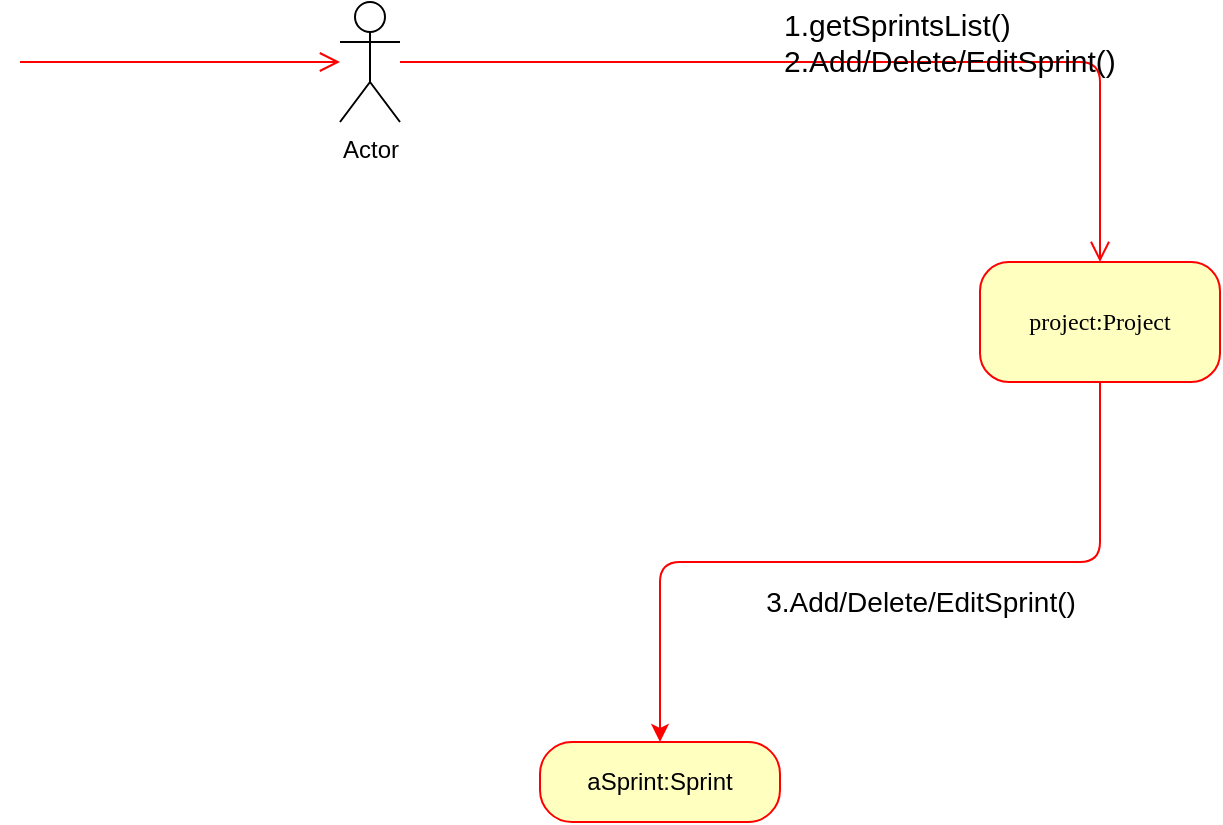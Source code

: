 <mxfile version="10.6.8" type="github"><diagram id="1B2ykMG7AER3rS5x6kKc" name="Page-1"><mxGraphModel dx="1394" dy="796" grid="1" gridSize="10" guides="1" tooltips="1" connect="1" arrows="1" fold="1" page="1" pageScale="1" pageWidth="827" pageHeight="1169" math="0" shadow="0"><root><mxCell id="0"/><mxCell id="1" parent="0"/><mxCell id="NRFfzxP8zl1mVaPn7Ifj-1" value="3.Add/Delete/EditSprint()" style="edgeStyle=orthogonalEdgeStyle;rounded=1;orthogonalLoop=1;jettySize=auto;html=1;exitX=0.5;exitY=1;exitDx=0;exitDy=0;strokeColor=#FF0000;fontSize=14;" edge="1" parent="1" source="NRFfzxP8zl1mVaPn7Ifj-2" target="NRFfzxP8zl1mVaPn7Ifj-9"><mxGeometry x="-0.1" y="20" relative="1" as="geometry"><mxPoint as="offset"/></mxGeometry></mxCell><mxCell id="NRFfzxP8zl1mVaPn7Ifj-2" value="project:Project" style="rounded=1;whiteSpace=wrap;html=1;arcSize=24;fillColor=#ffffc0;strokeColor=#ff0000;shadow=0;comic=0;labelBackgroundColor=none;fontFamily=Verdana;fontSize=12;fontColor=#000000;align=center;" vertex="1" parent="1"><mxGeometry x="640" y="250" width="120" height="60" as="geometry"/></mxCell><mxCell id="NRFfzxP8zl1mVaPn7Ifj-3" style="edgeStyle=orthogonalEdgeStyle;html=1;labelBackgroundColor=none;endArrow=open;endSize=8;strokeColor=#ff0000;fontFamily=Verdana;fontSize=12;align=left;" edge="1" parent="1"><mxGeometry relative="1" as="geometry"><mxPoint x="320" y="150" as="targetPoint"/><mxPoint x="160" y="150" as="sourcePoint"/></mxGeometry></mxCell><mxCell id="NRFfzxP8zl1mVaPn7Ifj-4" style="edgeStyle=orthogonalEdgeStyle;html=1;labelBackgroundColor=none;endArrow=open;endSize=8;strokeColor=#ff0000;fontFamily=Verdana;fontSize=12;align=left;" edge="1" parent="1" target="NRFfzxP8zl1mVaPn7Ifj-2"><mxGeometry relative="1" as="geometry"><Array as="points"><mxPoint x="360" y="150"/><mxPoint x="480" y="150"/></Array><mxPoint x="350" y="150" as="sourcePoint"/><mxPoint x="450" y="160" as="targetPoint"/></mxGeometry></mxCell><mxCell id="NRFfzxP8zl1mVaPn7Ifj-6" value="Actor" style="shape=umlActor;verticalLabelPosition=bottom;labelBackgroundColor=#ffffff;verticalAlign=top;html=1;outlineConnect=0;" vertex="1" parent="1"><mxGeometry x="320" y="120" width="30" height="60" as="geometry"/></mxCell><mxCell id="NRFfzxP8zl1mVaPn7Ifj-7" value="&lt;font style=&quot;font-size: 15px&quot;&gt;1.getSprintsList()&lt;br&gt;2.Add/Delete/EditSprint()&lt;br&gt;&lt;/font&gt;" style="text;html=1;resizable=0;points=[];autosize=1;align=left;verticalAlign=top;spacingTop=-4;fontSize=15;" vertex="1" parent="1"><mxGeometry x="540" y="120" width="180" height="40" as="geometry"/></mxCell><mxCell id="NRFfzxP8zl1mVaPn7Ifj-9" value="aSprint:Sprint" style="rounded=1;whiteSpace=wrap;html=1;arcSize=40;fontColor=#000000;fillColor=#ffffc0;strokeColor=#ff0000;" vertex="1" parent="1"><mxGeometry x="420" y="490" width="120" height="40" as="geometry"/></mxCell></root></mxGraphModel></diagram></mxfile>